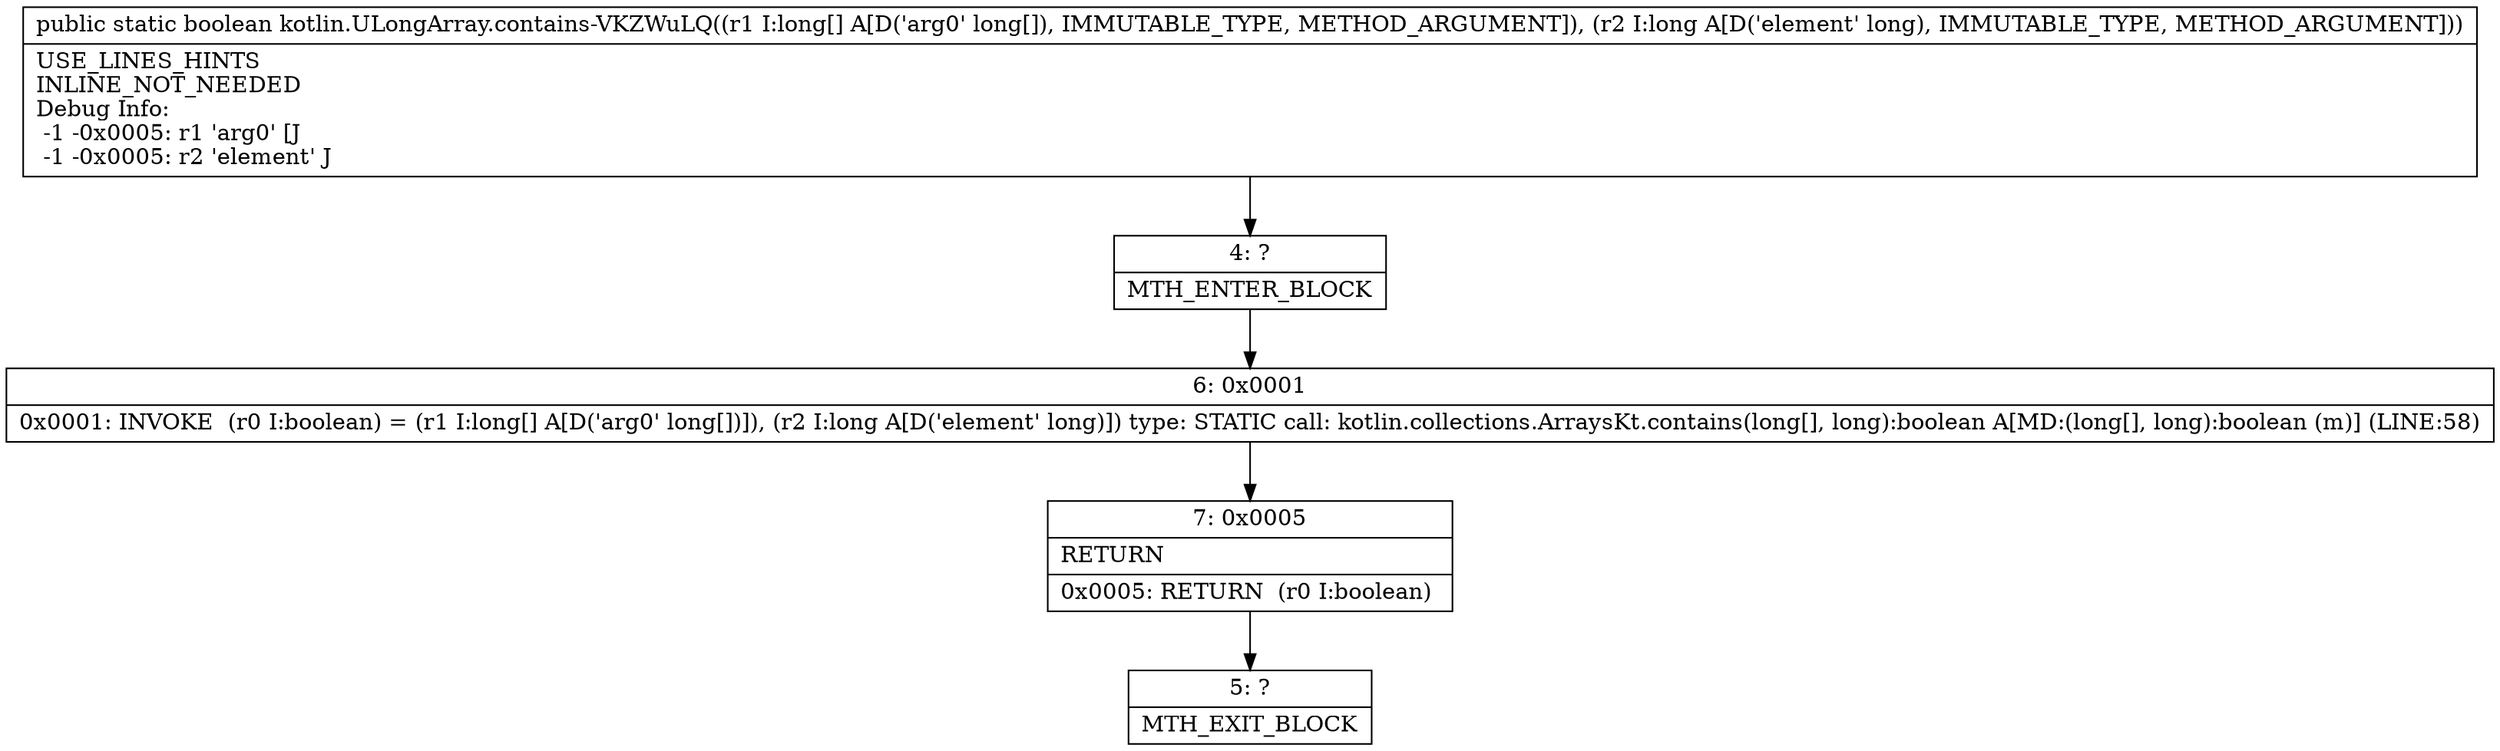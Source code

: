 digraph "CFG forkotlin.ULongArray.contains\-VKZWuLQ([JJ)Z" {
Node_4 [shape=record,label="{4\:\ ?|MTH_ENTER_BLOCK\l}"];
Node_6 [shape=record,label="{6\:\ 0x0001|0x0001: INVOKE  (r0 I:boolean) = (r1 I:long[] A[D('arg0' long[])]), (r2 I:long A[D('element' long)]) type: STATIC call: kotlin.collections.ArraysKt.contains(long[], long):boolean A[MD:(long[], long):boolean (m)] (LINE:58)\l}"];
Node_7 [shape=record,label="{7\:\ 0x0005|RETURN\l|0x0005: RETURN  (r0 I:boolean) \l}"];
Node_5 [shape=record,label="{5\:\ ?|MTH_EXIT_BLOCK\l}"];
MethodNode[shape=record,label="{public static boolean kotlin.ULongArray.contains\-VKZWuLQ((r1 I:long[] A[D('arg0' long[]), IMMUTABLE_TYPE, METHOD_ARGUMENT]), (r2 I:long A[D('element' long), IMMUTABLE_TYPE, METHOD_ARGUMENT]))  | USE_LINES_HINTS\lINLINE_NOT_NEEDED\lDebug Info:\l  \-1 \-0x0005: r1 'arg0' [J\l  \-1 \-0x0005: r2 'element' J\l}"];
MethodNode -> Node_4;Node_4 -> Node_6;
Node_6 -> Node_7;
Node_7 -> Node_5;
}

